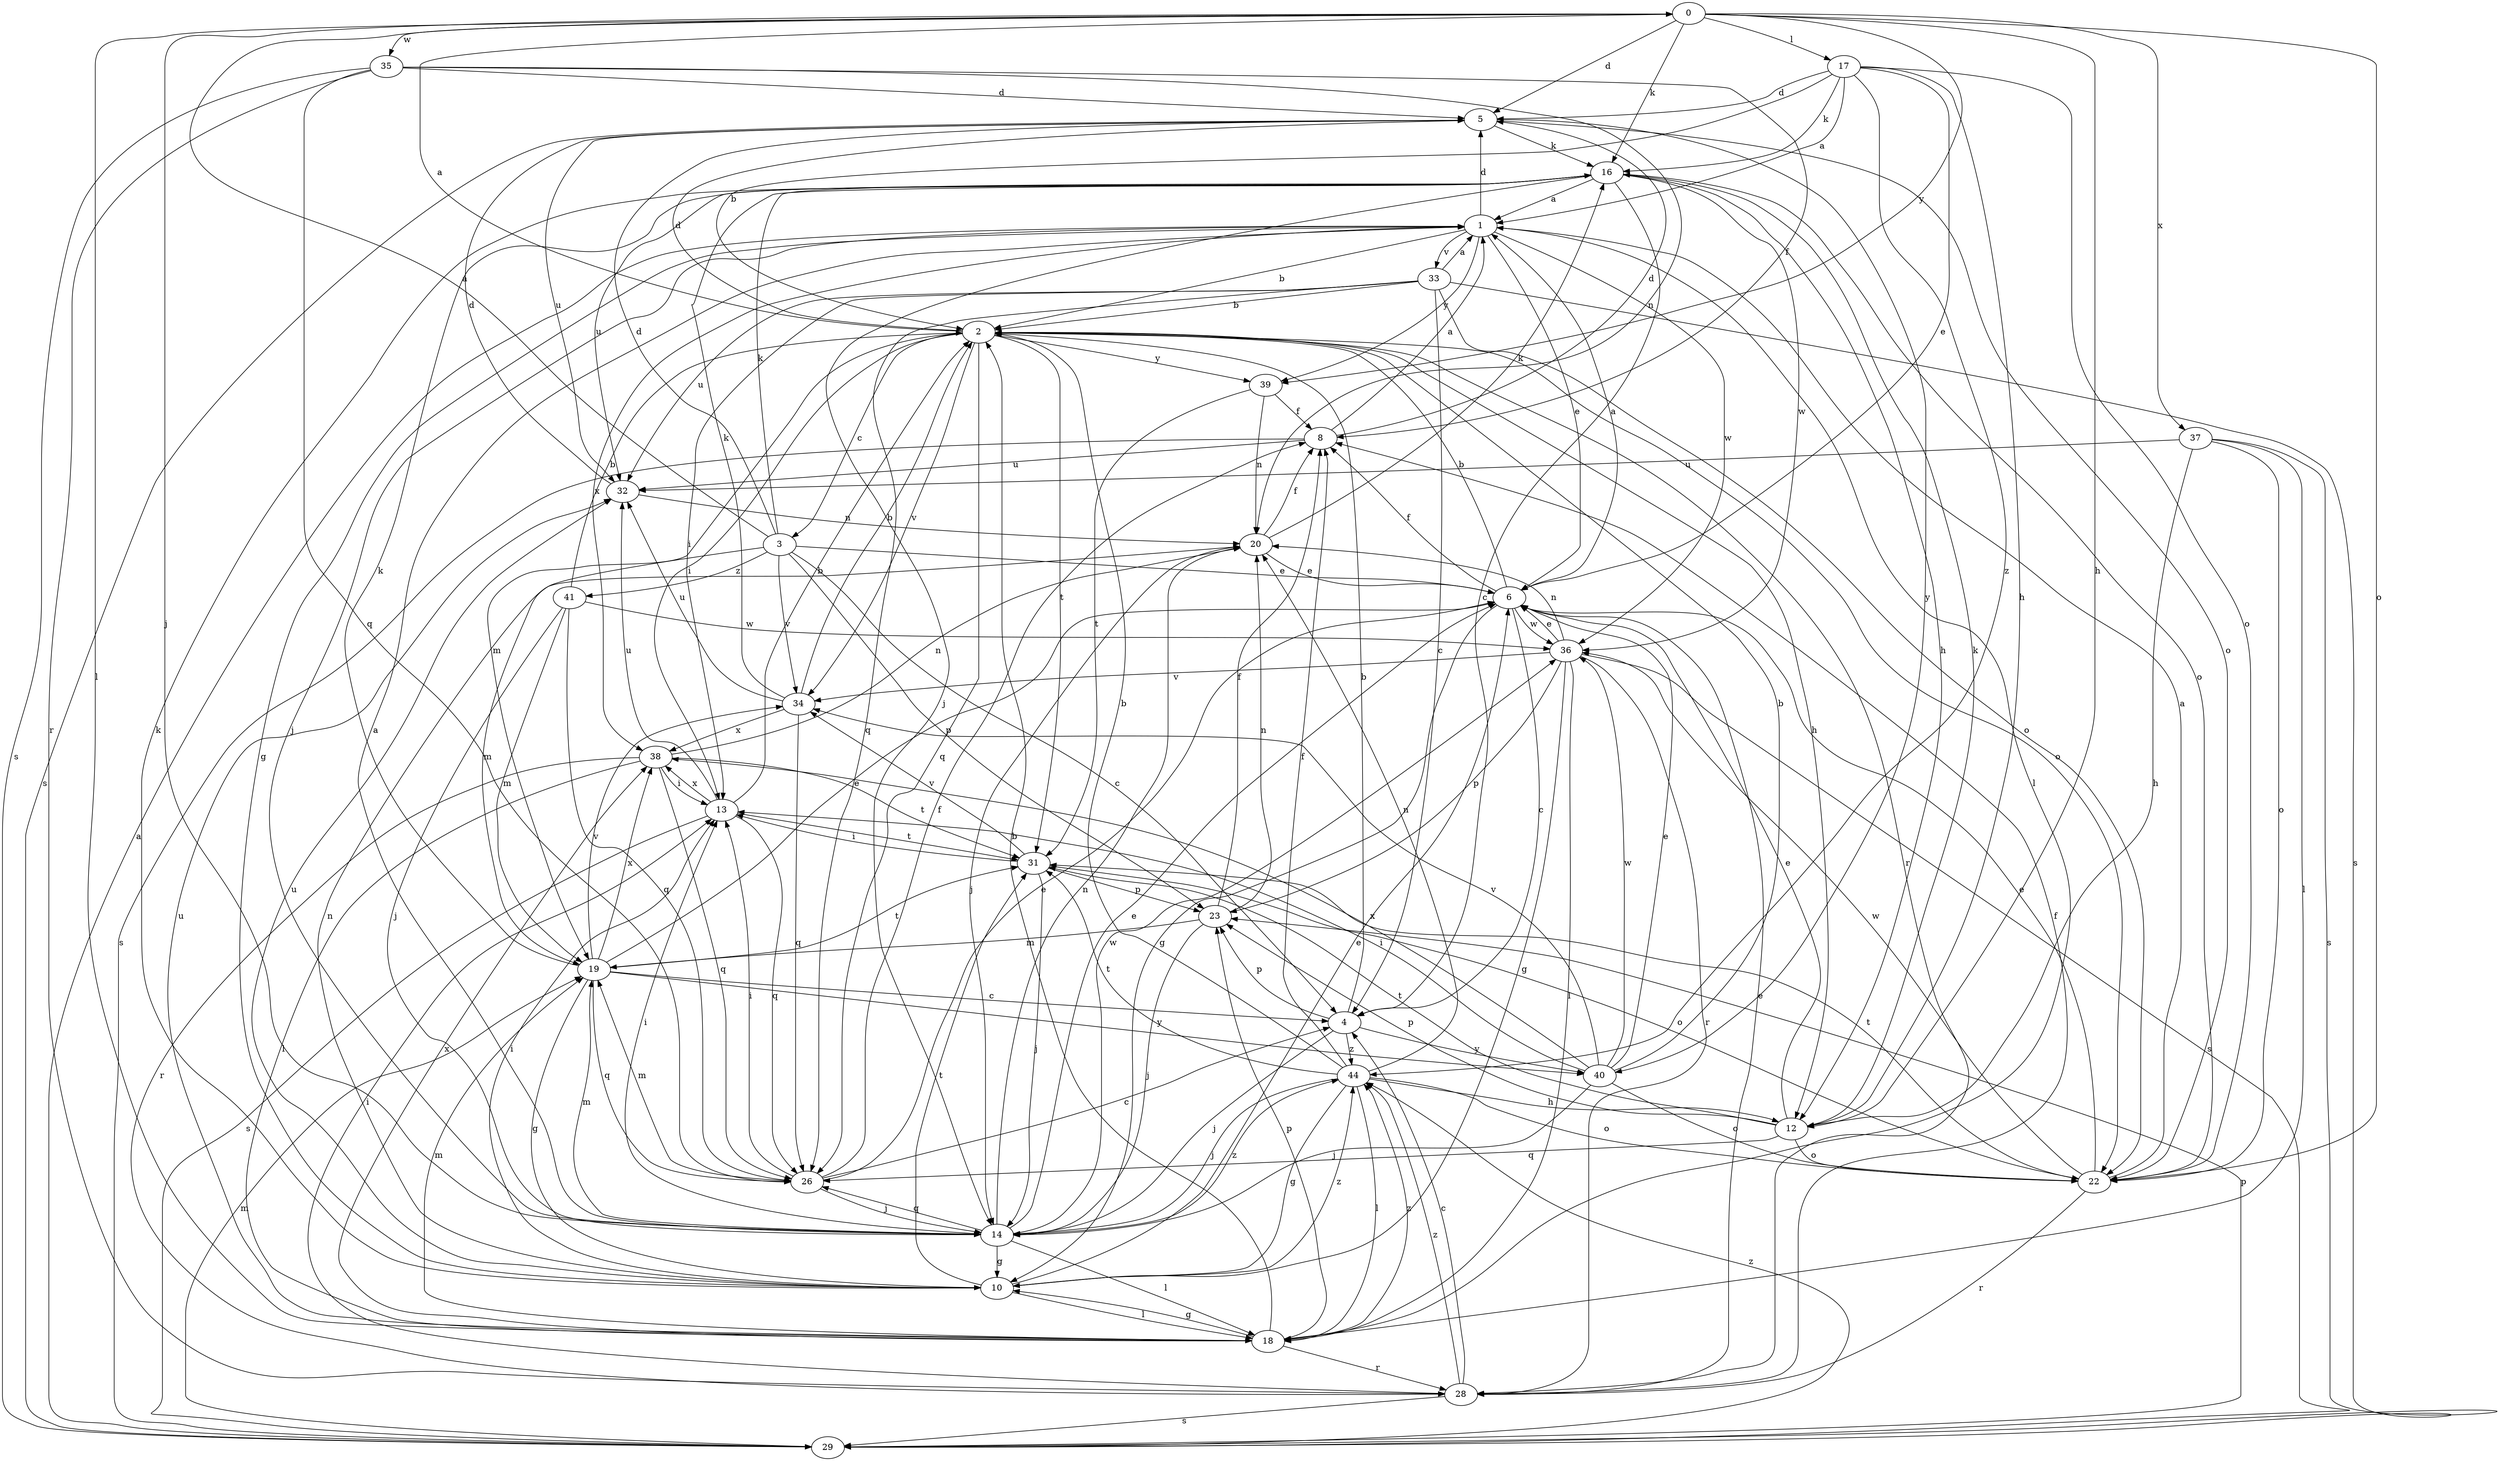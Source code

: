 strict digraph  {
0;
1;
2;
3;
4;
5;
6;
8;
10;
12;
13;
14;
16;
17;
18;
19;
20;
22;
23;
26;
28;
29;
31;
32;
33;
34;
35;
36;
37;
38;
39;
40;
41;
44;
0 -> 5  [label=d];
0 -> 12  [label=h];
0 -> 14  [label=j];
0 -> 16  [label=k];
0 -> 17  [label=l];
0 -> 18  [label=l];
0 -> 22  [label=o];
0 -> 35  [label=w];
0 -> 37  [label=x];
0 -> 39  [label=y];
1 -> 2  [label=b];
1 -> 5  [label=d];
1 -> 6  [label=e];
1 -> 10  [label=g];
1 -> 14  [label=j];
1 -> 18  [label=l];
1 -> 33  [label=v];
1 -> 36  [label=w];
1 -> 38  [label=x];
1 -> 39  [label=y];
2 -> 0  [label=a];
2 -> 3  [label=c];
2 -> 5  [label=d];
2 -> 12  [label=h];
2 -> 13  [label=i];
2 -> 19  [label=m];
2 -> 22  [label=o];
2 -> 26  [label=q];
2 -> 28  [label=r];
2 -> 31  [label=t];
2 -> 34  [label=v];
2 -> 39  [label=y];
3 -> 0  [label=a];
3 -> 4  [label=c];
3 -> 5  [label=d];
3 -> 6  [label=e];
3 -> 16  [label=k];
3 -> 19  [label=m];
3 -> 23  [label=p];
3 -> 34  [label=v];
3 -> 41  [label=z];
4 -> 2  [label=b];
4 -> 14  [label=j];
4 -> 23  [label=p];
4 -> 40  [label=y];
4 -> 44  [label=z];
5 -> 16  [label=k];
5 -> 22  [label=o];
5 -> 29  [label=s];
5 -> 32  [label=u];
5 -> 40  [label=y];
6 -> 1  [label=a];
6 -> 2  [label=b];
6 -> 4  [label=c];
6 -> 8  [label=f];
6 -> 10  [label=g];
6 -> 36  [label=w];
8 -> 1  [label=a];
8 -> 5  [label=d];
8 -> 29  [label=s];
8 -> 32  [label=u];
10 -> 6  [label=e];
10 -> 13  [label=i];
10 -> 16  [label=k];
10 -> 18  [label=l];
10 -> 20  [label=n];
10 -> 31  [label=t];
10 -> 32  [label=u];
10 -> 44  [label=z];
12 -> 6  [label=e];
12 -> 16  [label=k];
12 -> 22  [label=o];
12 -> 23  [label=p];
12 -> 26  [label=q];
12 -> 31  [label=t];
13 -> 2  [label=b];
13 -> 26  [label=q];
13 -> 29  [label=s];
13 -> 31  [label=t];
13 -> 32  [label=u];
13 -> 38  [label=x];
14 -> 1  [label=a];
14 -> 6  [label=e];
14 -> 10  [label=g];
14 -> 13  [label=i];
14 -> 18  [label=l];
14 -> 19  [label=m];
14 -> 20  [label=n];
14 -> 26  [label=q];
14 -> 36  [label=w];
14 -> 44  [label=z];
16 -> 1  [label=a];
16 -> 4  [label=c];
16 -> 12  [label=h];
16 -> 14  [label=j];
16 -> 22  [label=o];
16 -> 32  [label=u];
16 -> 36  [label=w];
17 -> 1  [label=a];
17 -> 2  [label=b];
17 -> 5  [label=d];
17 -> 6  [label=e];
17 -> 12  [label=h];
17 -> 16  [label=k];
17 -> 22  [label=o];
17 -> 44  [label=z];
18 -> 2  [label=b];
18 -> 10  [label=g];
18 -> 19  [label=m];
18 -> 23  [label=p];
18 -> 28  [label=r];
18 -> 32  [label=u];
18 -> 38  [label=x];
18 -> 44  [label=z];
19 -> 4  [label=c];
19 -> 6  [label=e];
19 -> 10  [label=g];
19 -> 16  [label=k];
19 -> 26  [label=q];
19 -> 31  [label=t];
19 -> 34  [label=v];
19 -> 38  [label=x];
19 -> 40  [label=y];
20 -> 6  [label=e];
20 -> 8  [label=f];
20 -> 14  [label=j];
20 -> 16  [label=k];
22 -> 1  [label=a];
22 -> 6  [label=e];
22 -> 28  [label=r];
22 -> 31  [label=t];
22 -> 36  [label=w];
23 -> 8  [label=f];
23 -> 14  [label=j];
23 -> 19  [label=m];
23 -> 20  [label=n];
26 -> 4  [label=c];
26 -> 6  [label=e];
26 -> 8  [label=f];
26 -> 13  [label=i];
26 -> 14  [label=j];
26 -> 19  [label=m];
28 -> 4  [label=c];
28 -> 6  [label=e];
28 -> 8  [label=f];
28 -> 13  [label=i];
28 -> 29  [label=s];
28 -> 44  [label=z];
29 -> 1  [label=a];
29 -> 19  [label=m];
29 -> 23  [label=p];
29 -> 44  [label=z];
31 -> 13  [label=i];
31 -> 14  [label=j];
31 -> 22  [label=o];
31 -> 23  [label=p];
31 -> 34  [label=v];
32 -> 5  [label=d];
32 -> 20  [label=n];
33 -> 1  [label=a];
33 -> 2  [label=b];
33 -> 4  [label=c];
33 -> 13  [label=i];
33 -> 22  [label=o];
33 -> 26  [label=q];
33 -> 29  [label=s];
33 -> 32  [label=u];
34 -> 2  [label=b];
34 -> 16  [label=k];
34 -> 26  [label=q];
34 -> 32  [label=u];
34 -> 38  [label=x];
35 -> 5  [label=d];
35 -> 8  [label=f];
35 -> 20  [label=n];
35 -> 26  [label=q];
35 -> 28  [label=r];
35 -> 29  [label=s];
36 -> 6  [label=e];
36 -> 10  [label=g];
36 -> 18  [label=l];
36 -> 20  [label=n];
36 -> 23  [label=p];
36 -> 28  [label=r];
36 -> 29  [label=s];
36 -> 34  [label=v];
37 -> 12  [label=h];
37 -> 18  [label=l];
37 -> 22  [label=o];
37 -> 29  [label=s];
37 -> 32  [label=u];
38 -> 13  [label=i];
38 -> 18  [label=l];
38 -> 20  [label=n];
38 -> 26  [label=q];
38 -> 28  [label=r];
38 -> 31  [label=t];
39 -> 8  [label=f];
39 -> 20  [label=n];
39 -> 31  [label=t];
40 -> 2  [label=b];
40 -> 6  [label=e];
40 -> 13  [label=i];
40 -> 14  [label=j];
40 -> 22  [label=o];
40 -> 34  [label=v];
40 -> 36  [label=w];
40 -> 38  [label=x];
41 -> 2  [label=b];
41 -> 14  [label=j];
41 -> 19  [label=m];
41 -> 26  [label=q];
41 -> 36  [label=w];
44 -> 2  [label=b];
44 -> 8  [label=f];
44 -> 10  [label=g];
44 -> 12  [label=h];
44 -> 14  [label=j];
44 -> 18  [label=l];
44 -> 20  [label=n];
44 -> 22  [label=o];
44 -> 31  [label=t];
}
